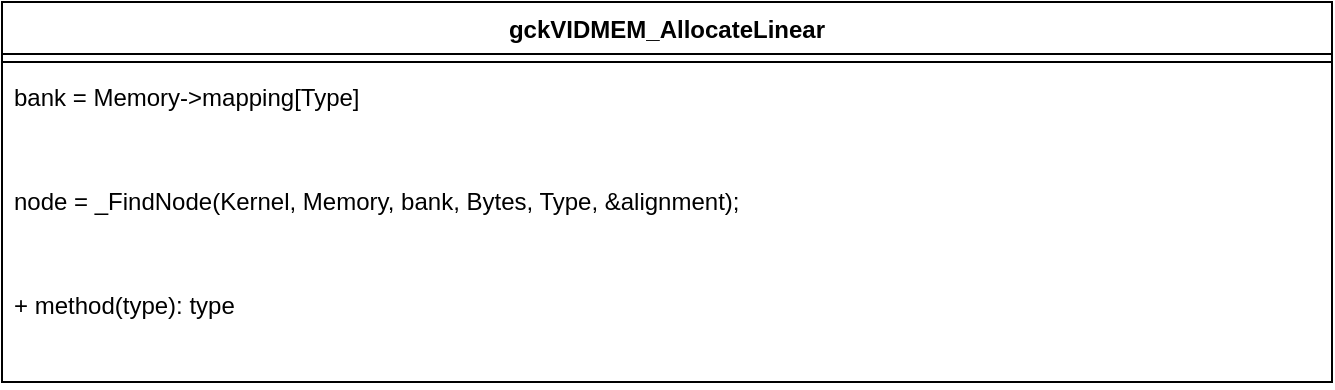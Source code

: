 <mxfile version="28.0.6">
  <diagram name="Page-1" id="S8SDPSZNp_Jbd6gV6quM">
    <mxGraphModel dx="1273" dy="670" grid="1" gridSize="10" guides="1" tooltips="1" connect="1" arrows="1" fold="1" page="1" pageScale="1" pageWidth="850" pageHeight="1100" math="0" shadow="0">
      <root>
        <mxCell id="0" />
        <mxCell id="1" parent="0" />
        <mxCell id="7Ae8x80zPaV3IFa-g7QR-1" value="gckVIDMEM_AllocateLinear" style="swimlane;fontStyle=1;align=center;verticalAlign=top;childLayout=stackLayout;horizontal=1;startSize=26;horizontalStack=0;resizeParent=1;resizeParentMax=0;resizeLast=0;collapsible=1;marginBottom=0;whiteSpace=wrap;html=1;" vertex="1" parent="1">
          <mxGeometry x="75" y="70" width="665" height="190" as="geometry" />
        </mxCell>
        <mxCell id="7Ae8x80zPaV3IFa-g7QR-3" value="" style="line;strokeWidth=1;fillColor=none;align=left;verticalAlign=middle;spacingTop=-1;spacingLeft=3;spacingRight=3;rotatable=0;labelPosition=right;points=[];portConstraint=eastwest;strokeColor=inherit;" vertex="1" parent="7Ae8x80zPaV3IFa-g7QR-1">
          <mxGeometry y="26" width="665" height="8" as="geometry" />
        </mxCell>
        <mxCell id="7Ae8x80zPaV3IFa-g7QR-5" value="bank = Memory-&amp;gt;mapping[Type]" style="text;strokeColor=none;fillColor=none;align=left;verticalAlign=top;spacingLeft=4;spacingRight=4;overflow=hidden;rotatable=0;points=[[0,0.5],[1,0.5]];portConstraint=eastwest;whiteSpace=wrap;html=1;" vertex="1" parent="7Ae8x80zPaV3IFa-g7QR-1">
          <mxGeometry y="34" width="665" height="52" as="geometry" />
        </mxCell>
        <mxCell id="7Ae8x80zPaV3IFa-g7QR-6" value="node = _FindNode(Kernel, Memory, bank, Bytes, Type, &amp;amp;alignment);" style="text;strokeColor=none;fillColor=none;align=left;verticalAlign=top;spacingLeft=4;spacingRight=4;overflow=hidden;rotatable=0;points=[[0,0.5],[1,0.5]];portConstraint=eastwest;whiteSpace=wrap;html=1;" vertex="1" parent="7Ae8x80zPaV3IFa-g7QR-1">
          <mxGeometry y="86" width="665" height="52" as="geometry" />
        </mxCell>
        <mxCell id="7Ae8x80zPaV3IFa-g7QR-4" value="+ method(type): type" style="text;strokeColor=none;fillColor=none;align=left;verticalAlign=top;spacingLeft=4;spacingRight=4;overflow=hidden;rotatable=0;points=[[0,0.5],[1,0.5]];portConstraint=eastwest;whiteSpace=wrap;html=1;" vertex="1" parent="7Ae8x80zPaV3IFa-g7QR-1">
          <mxGeometry y="138" width="665" height="52" as="geometry" />
        </mxCell>
      </root>
    </mxGraphModel>
  </diagram>
</mxfile>

